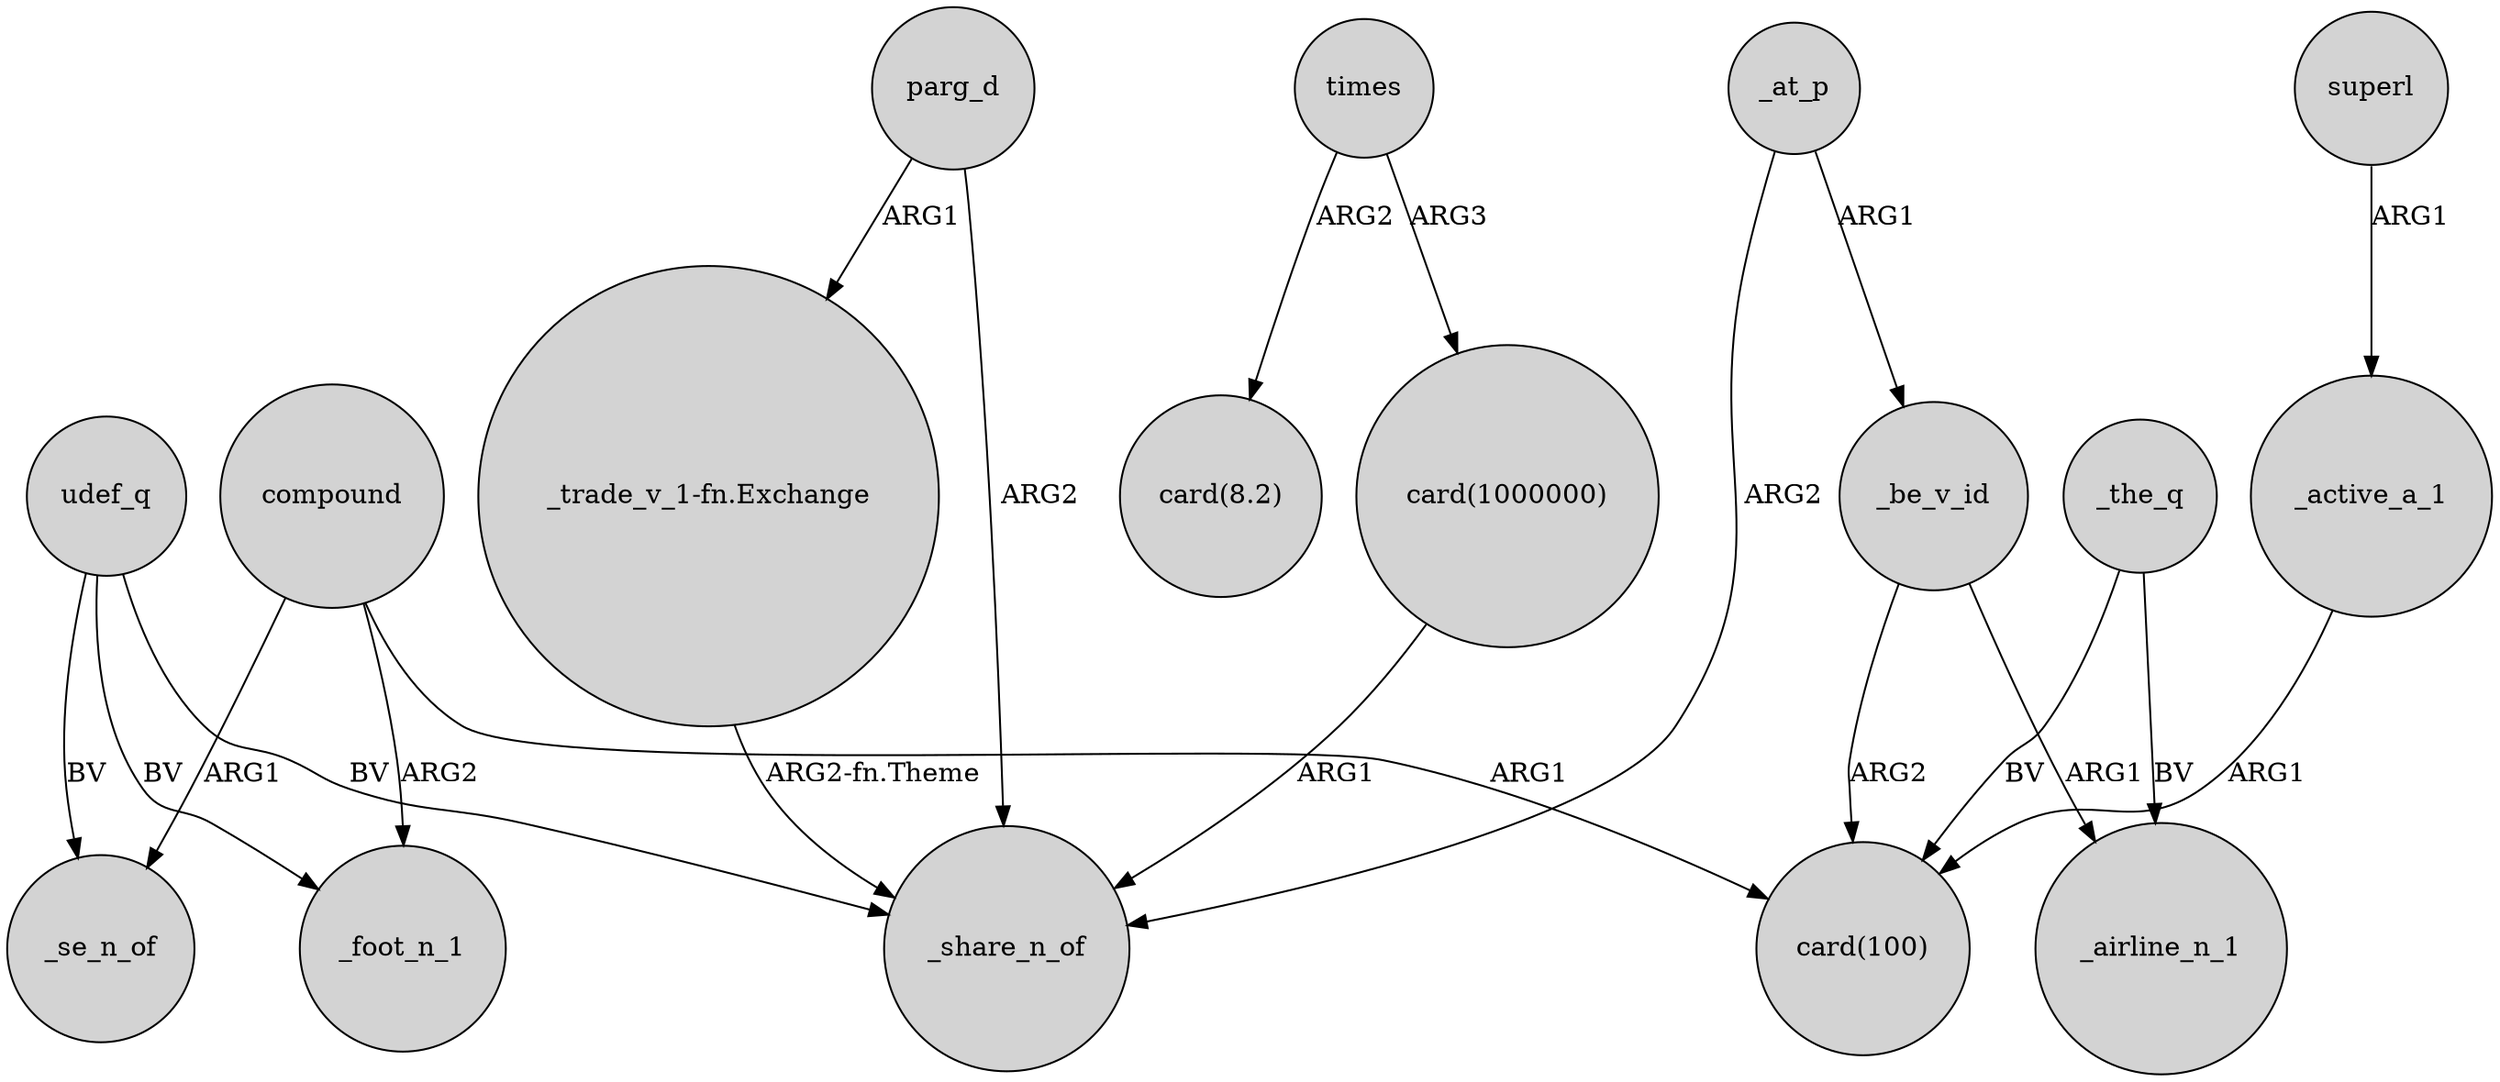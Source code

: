 digraph {
	node [shape=circle style=filled]
	compound -> _foot_n_1 [label=ARG2]
	times -> "card(8.2)" [label=ARG2]
	parg_d -> _share_n_of [label=ARG2]
	_active_a_1 -> "card(100)" [label=ARG1]
	parg_d -> "_trade_v_1-fn.Exchange" [label=ARG1]
	_be_v_id -> _airline_n_1 [label=ARG1]
	udef_q -> _se_n_of [label=BV]
	udef_q -> _foot_n_1 [label=BV]
	compound -> _se_n_of [label=ARG1]
	times -> "card(1000000)" [label=ARG3]
	_the_q -> _airline_n_1 [label=BV]
	_be_v_id -> "card(100)" [label=ARG2]
	udef_q -> _share_n_of [label=BV]
	_the_q -> "card(100)" [label=BV]
	"card(1000000)" -> _share_n_of [label=ARG1]
	"_trade_v_1-fn.Exchange" -> _share_n_of [label="ARG2-fn.Theme"]
	superl -> _active_a_1 [label=ARG1]
	_at_p -> _be_v_id [label=ARG1]
	_at_p -> _share_n_of [label=ARG2]
	compound -> "card(100)" [label=ARG1]
}
